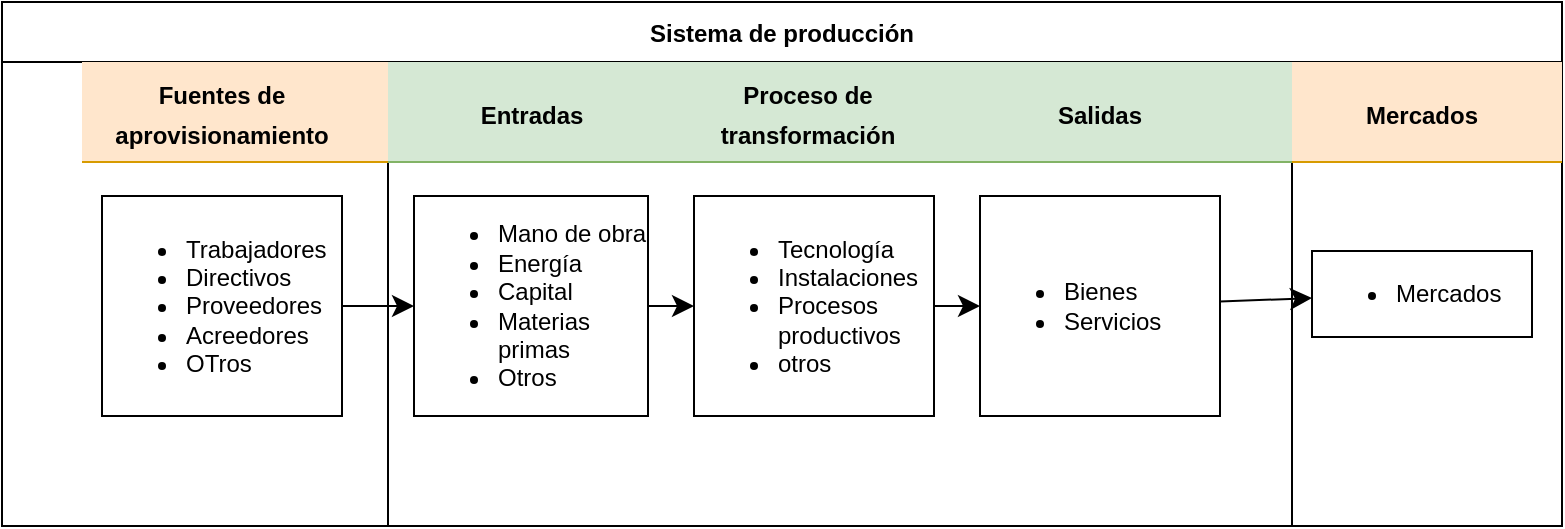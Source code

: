 <mxfile version="21.3.5" type="github">
  <diagram id="kgpKYQtTHZ0yAKxKKP6v" name="Page-1">
    <mxGraphModel dx="844" dy="743" grid="1" gridSize="10" guides="1" tooltips="1" connect="1" arrows="1" fold="1" page="1" pageScale="1" pageWidth="850" pageHeight="1100" math="0" shadow="0">
      <root>
        <mxCell id="0" />
        <mxCell id="1" parent="0" />
        <mxCell id="3nuBFxr9cyL0pnOWT2aG-1" value="Sistema de producción" style="shape=table;childLayout=tableLayout;startSize=30;collapsible=0;recursiveResize=0;expand=0;fillColor=none;fontStyle=1;movable=1;resizable=1;rotatable=1;deletable=1;editable=1;locked=0;connectable=1;" parent="1" vertex="1">
          <mxGeometry x="40" y="110" width="780" height="262" as="geometry" />
        </mxCell>
        <mxCell id="3nuBFxr9cyL0pnOWT2aG-3" value="" style="shape=tableRow;horizontal=0;swimlaneHead=0;swimlaneBody=0;top=0;left=0;bottom=0;right=0;fillColor=none;points=[[0,0.5],[1,0.5]];portConstraint=eastwest;startSize=40;collapsible=0;recursiveResize=0;expand=0;fontStyle=1;movable=0;resizable=0;rotatable=0;deletable=0;editable=0;locked=1;connectable=0;swimlaneLine=0;" parent="3nuBFxr9cyL0pnOWT2aG-1" vertex="1">
          <mxGeometry y="30" width="780" height="232" as="geometry" />
        </mxCell>
        <mxCell id="3nuBFxr9cyL0pnOWT2aG-4" value="" style="swimlane;swimlaneHead=0;swimlaneBody=0;connectable=0;fillColor=#ffe6cc;startSize=50;collapsible=0;recursiveResize=0;expand=0;fontStyle=1;strokeColor=#d79b00;" parent="3nuBFxr9cyL0pnOWT2aG-3" vertex="1">
          <mxGeometry x="40" width="153" height="232" as="geometry">
            <mxRectangle width="153" height="232" as="alternateBounds" />
          </mxGeometry>
        </mxCell>
        <mxCell id="3nuBFxr9cyL0pnOWT2aG-7" value="&lt;ul&gt;&lt;li&gt;Trabajadores&lt;/li&gt;&lt;li&gt;Directivos&lt;/li&gt;&lt;li&gt;Proveedores&lt;/li&gt;&lt;li&gt;Acreedores&lt;/li&gt;&lt;li&gt;OTros&lt;/li&gt;&lt;/ul&gt;" style="rounded=0;whiteSpace=wrap;html=1;align=left;" parent="3nuBFxr9cyL0pnOWT2aG-4" vertex="1">
          <mxGeometry x="10" y="67" width="120" height="110" as="geometry" />
        </mxCell>
        <mxCell id="-khxD7FgB1TAVh25OusH-13" value="&lt;font style=&quot;font-size: 12px;&quot;&gt;&lt;b&gt;Fuentes de aprovisionamiento&lt;/b&gt;&lt;/font&gt;" style="text;html=1;strokeColor=none;fillColor=none;align=center;verticalAlign=middle;whiteSpace=wrap;rounded=0;fontSize=16;spacing=0;" vertex="1" parent="3nuBFxr9cyL0pnOWT2aG-4">
          <mxGeometry x="10" y="10" width="120" height="30" as="geometry" />
        </mxCell>
        <mxCell id="3nuBFxr9cyL0pnOWT2aG-8" value="" style="swimlane;swimlaneHead=0;swimlaneBody=0;connectable=0;fillColor=#d5e8d4;startSize=50;collapsible=0;recursiveResize=0;expand=0;fontStyle=1;strokeColor=#82b366;" parent="3nuBFxr9cyL0pnOWT2aG-3" vertex="1">
          <mxGeometry x="193" width="452" height="232" as="geometry">
            <mxRectangle width="452" height="232" as="alternateBounds" />
          </mxGeometry>
        </mxCell>
        <mxCell id="-khxD7FgB1TAVh25OusH-8" style="edgeStyle=none;curved=1;rounded=0;orthogonalLoop=1;jettySize=auto;html=1;entryX=0;entryY=0.5;entryDx=0;entryDy=0;fontSize=12;startSize=8;endSize=8;" edge="1" parent="3nuBFxr9cyL0pnOWT2aG-8" source="3nuBFxr9cyL0pnOWT2aG-9" target="3nuBFxr9cyL0pnOWT2aG-10">
          <mxGeometry relative="1" as="geometry" />
        </mxCell>
        <mxCell id="3nuBFxr9cyL0pnOWT2aG-9" value="&lt;ul&gt;&lt;li&gt;Mano de obra&lt;/li&gt;&lt;li&gt;Energía&amp;nbsp;&lt;/li&gt;&lt;li&gt;Capital&lt;/li&gt;&lt;li&gt;Materias primas&lt;/li&gt;&lt;li&gt;Otros&lt;/li&gt;&lt;/ul&gt;" style="rounded=0;whiteSpace=wrap;html=1;align=left;" parent="3nuBFxr9cyL0pnOWT2aG-8" vertex="1">
          <mxGeometry x="13" y="67" width="117" height="110" as="geometry" />
        </mxCell>
        <mxCell id="-khxD7FgB1TAVh25OusH-11" style="edgeStyle=none;curved=1;rounded=0;orthogonalLoop=1;jettySize=auto;html=1;entryX=0;entryY=0.5;entryDx=0;entryDy=0;fontSize=12;startSize=8;endSize=8;" edge="1" parent="3nuBFxr9cyL0pnOWT2aG-8" source="3nuBFxr9cyL0pnOWT2aG-10" target="-khxD7FgB1TAVh25OusH-10">
          <mxGeometry relative="1" as="geometry" />
        </mxCell>
        <mxCell id="3nuBFxr9cyL0pnOWT2aG-10" value="&lt;ul&gt;&lt;li&gt;Tecnología&lt;/li&gt;&lt;li&gt;Instalaciones&lt;/li&gt;&lt;li&gt;Procesos productivos&lt;/li&gt;&lt;li&gt;otros&lt;/li&gt;&lt;/ul&gt;" style="rounded=0;whiteSpace=wrap;html=1;align=left;spacing=2;" parent="3nuBFxr9cyL0pnOWT2aG-8" vertex="1">
          <mxGeometry x="153" y="67" width="120" height="110" as="geometry" />
        </mxCell>
        <mxCell id="-khxD7FgB1TAVh25OusH-5" style="edgeStyle=none;curved=1;rounded=0;orthogonalLoop=1;jettySize=auto;html=1;exitX=1;exitY=0.5;exitDx=0;exitDy=0;fontSize=12;startSize=8;endSize=8;" edge="1" parent="3nuBFxr9cyL0pnOWT2aG-8" source="3nuBFxr9cyL0pnOWT2aG-9" target="3nuBFxr9cyL0pnOWT2aG-9">
          <mxGeometry relative="1" as="geometry" />
        </mxCell>
        <mxCell id="-khxD7FgB1TAVh25OusH-6" style="edgeStyle=none;curved=1;rounded=0;orthogonalLoop=1;jettySize=auto;html=1;exitX=1;exitY=1;exitDx=0;exitDy=0;fontSize=12;startSize=8;endSize=8;" edge="1" parent="3nuBFxr9cyL0pnOWT2aG-8" source="3nuBFxr9cyL0pnOWT2aG-9" target="3nuBFxr9cyL0pnOWT2aG-9">
          <mxGeometry relative="1" as="geometry" />
        </mxCell>
        <mxCell id="-khxD7FgB1TAVh25OusH-7" style="edgeStyle=none;curved=1;rounded=0;orthogonalLoop=1;jettySize=auto;html=1;exitX=1;exitY=0.25;exitDx=0;exitDy=0;fontSize=12;startSize=8;endSize=8;" edge="1" parent="3nuBFxr9cyL0pnOWT2aG-8" source="3nuBFxr9cyL0pnOWT2aG-9" target="3nuBFxr9cyL0pnOWT2aG-9">
          <mxGeometry relative="1" as="geometry" />
        </mxCell>
        <mxCell id="-khxD7FgB1TAVh25OusH-10" value="&lt;ul&gt;&lt;li style=&quot;border-color: var(--border-color);&quot;&gt;Bienes&lt;/li&gt;&lt;li style=&quot;border-color: var(--border-color);&quot;&gt;Servicios&lt;/li&gt;&lt;/ul&gt;" style="rounded=0;whiteSpace=wrap;html=1;align=left;spacing=2;" vertex="1" parent="3nuBFxr9cyL0pnOWT2aG-8">
          <mxGeometry x="296" y="67" width="120" height="110" as="geometry" />
        </mxCell>
        <mxCell id="-khxD7FgB1TAVh25OusH-12" value="&lt;font style=&quot;font-size: 12px;&quot;&gt;&lt;b&gt;Entradas&lt;/b&gt;&lt;/font&gt;" style="text;html=1;strokeColor=none;fillColor=none;align=center;verticalAlign=middle;whiteSpace=wrap;rounded=0;fontSize=16;" vertex="1" parent="3nuBFxr9cyL0pnOWT2aG-8">
          <mxGeometry x="41.5" y="10" width="60" height="30" as="geometry" />
        </mxCell>
        <mxCell id="-khxD7FgB1TAVh25OusH-14" value="&lt;font style=&quot;font-size: 12px;&quot;&gt;&lt;b&gt;Proceso de transformación&lt;/b&gt;&lt;/font&gt;" style="text;html=1;strokeColor=none;fillColor=none;align=center;verticalAlign=middle;whiteSpace=wrap;rounded=0;fontSize=16;" vertex="1" parent="3nuBFxr9cyL0pnOWT2aG-8">
          <mxGeometry x="150" y="10" width="120" height="30" as="geometry" />
        </mxCell>
        <mxCell id="-khxD7FgB1TAVh25OusH-15" value="&lt;font style=&quot;font-size: 12px;&quot;&gt;&lt;b&gt;Salidas&lt;/b&gt;&lt;/font&gt;" style="text;html=1;strokeColor=none;fillColor=none;align=center;verticalAlign=middle;whiteSpace=wrap;rounded=0;fontSize=16;" vertex="1" parent="3nuBFxr9cyL0pnOWT2aG-8">
          <mxGeometry x="296" y="10" width="120" height="30" as="geometry" />
        </mxCell>
        <mxCell id="3nuBFxr9cyL0pnOWT2aG-11" value="" style="swimlane;swimlaneHead=0;swimlaneBody=0;connectable=0;fillColor=#ffe6cc;startSize=50;collapsible=0;recursiveResize=0;expand=0;fontStyle=1;strokeColor=#d79b00;" parent="3nuBFxr9cyL0pnOWT2aG-3" vertex="1">
          <mxGeometry x="645" width="135" height="232" as="geometry">
            <mxRectangle width="135" height="232" as="alternateBounds" />
          </mxGeometry>
        </mxCell>
        <mxCell id="-khxD7FgB1TAVh25OusH-16" value="&lt;font style=&quot;font-size: 12px;&quot;&gt;&lt;b&gt;Mercados&lt;/b&gt;&lt;/font&gt;" style="text;html=1;strokeColor=none;fillColor=none;align=center;verticalAlign=middle;whiteSpace=wrap;rounded=0;fontSize=16;" vertex="1" parent="3nuBFxr9cyL0pnOWT2aG-11">
          <mxGeometry x="5" y="10" width="120" height="30" as="geometry" />
        </mxCell>
        <mxCell id="-khxD7FgB1TAVh25OusH-17" value="&lt;ul&gt;&lt;li style=&quot;border-color: var(--border-color);&quot;&gt;Mercados&lt;/li&gt;&lt;/ul&gt;" style="rounded=0;whiteSpace=wrap;html=1;align=left;spacing=2;" vertex="1" parent="3nuBFxr9cyL0pnOWT2aG-11">
          <mxGeometry x="10" y="94.5" width="110" height="43" as="geometry" />
        </mxCell>
        <mxCell id="-khxD7FgB1TAVh25OusH-4" style="edgeStyle=none;curved=1;rounded=0;orthogonalLoop=1;jettySize=auto;html=1;exitX=1;exitY=0.5;exitDx=0;exitDy=0;fontSize=12;startSize=8;endSize=8;" edge="1" parent="3nuBFxr9cyL0pnOWT2aG-3" source="3nuBFxr9cyL0pnOWT2aG-7" target="3nuBFxr9cyL0pnOWT2aG-9">
          <mxGeometry relative="1" as="geometry" />
        </mxCell>
        <mxCell id="-khxD7FgB1TAVh25OusH-18" style="edgeStyle=none;curved=1;rounded=0;orthogonalLoop=1;jettySize=auto;html=1;fontSize=12;startSize=8;endSize=8;" edge="1" parent="3nuBFxr9cyL0pnOWT2aG-3" source="-khxD7FgB1TAVh25OusH-10" target="-khxD7FgB1TAVh25OusH-17">
          <mxGeometry relative="1" as="geometry" />
        </mxCell>
      </root>
    </mxGraphModel>
  </diagram>
</mxfile>

